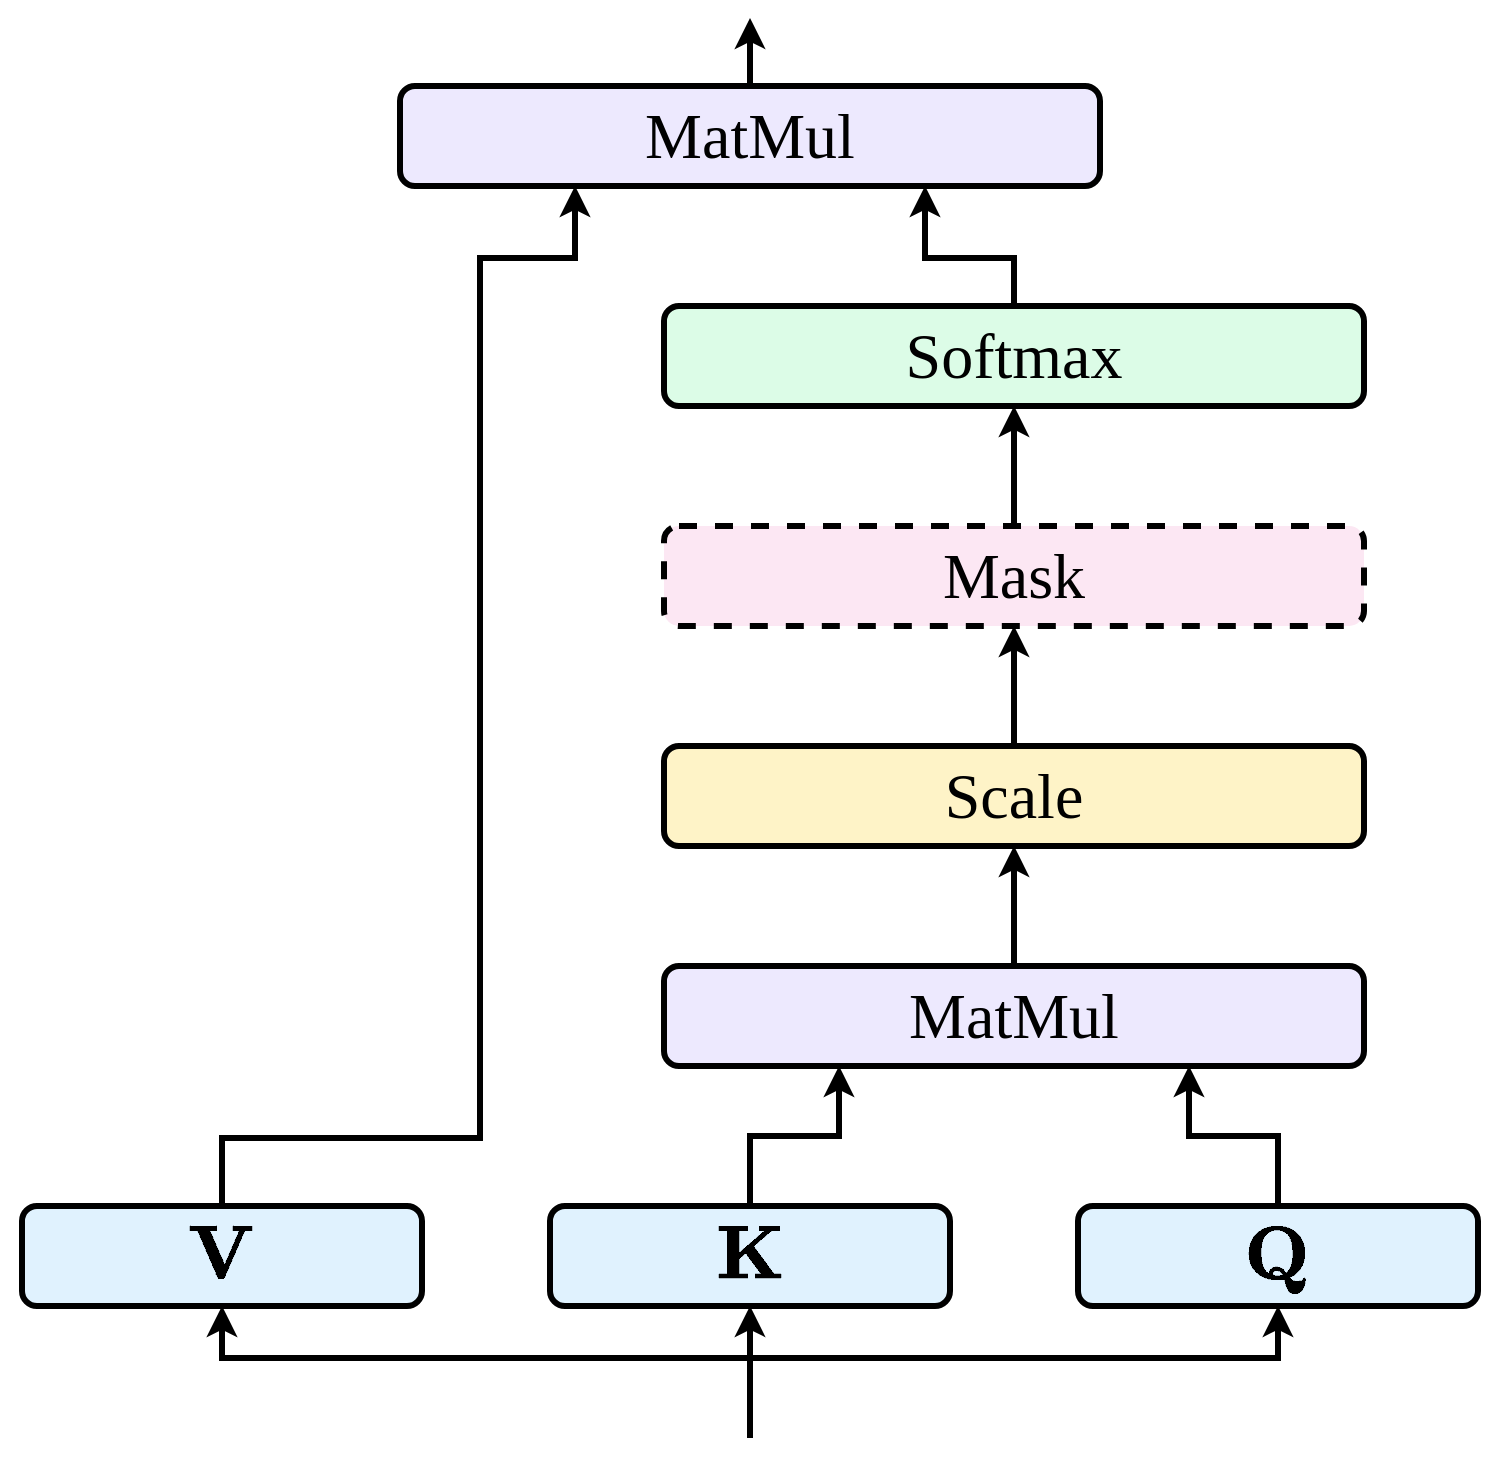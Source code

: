 <mxfile version="21.2.8" type="device">
  <diagram name="Page-1" id="7wAwsUHvS3ezFmTmshoR">
    <mxGraphModel dx="2418" dy="1504" grid="1" gridSize="10" guides="1" tooltips="1" connect="1" arrows="1" fold="1" page="1" pageScale="1" pageWidth="730" pageHeight="730" math="1" shadow="0">
      <root>
        <mxCell id="0" />
        <mxCell id="1" parent="0" />
        <mxCell id="I-xw21H332mC9JsBjaV8-5" value="$$\mathbf{K}$$" style="rounded=1;whiteSpace=wrap;html=1;strokeWidth=3;fillColor=#e0f2fe;fontSize=32;" parent="1" vertex="1">
          <mxGeometry x="265" y="604" width="200" height="50" as="geometry" />
        </mxCell>
        <mxCell id="I-xw21H332mC9JsBjaV8-19" style="edgeStyle=orthogonalEdgeStyle;rounded=0;orthogonalLoop=1;jettySize=auto;html=1;exitX=0.5;exitY=0;exitDx=0;exitDy=0;entryX=0.25;entryY=1;entryDx=0;entryDy=0;strokeWidth=3;" parent="1" source="I-xw21H332mC9JsBjaV8-1" target="I-xw21H332mC9JsBjaV8-17" edge="1">
          <mxGeometry relative="1" as="geometry">
            <Array as="points">
              <mxPoint x="101" y="570" />
              <mxPoint x="230" y="570" />
              <mxPoint x="230" y="130" />
              <mxPoint x="278" y="130" />
            </Array>
          </mxGeometry>
        </mxCell>
        <mxCell id="I-xw21H332mC9JsBjaV8-1" value="$$\mathbf{V}$$" style="rounded=1;whiteSpace=wrap;html=1;strokeWidth=3;fillColor=#e0f2fe;fontSize=32;" parent="1" vertex="1">
          <mxGeometry x="1" y="604" width="200" height="50" as="geometry" />
        </mxCell>
        <mxCell id="I-xw21H332mC9JsBjaV8-8" value="" style="edgeStyle=orthogonalEdgeStyle;rounded=0;orthogonalLoop=1;jettySize=auto;html=1;exitX=0.5;exitY=0;exitDx=0;exitDy=0;entryX=0.25;entryY=1;entryDx=0;entryDy=0;strokeWidth=3;fontSize=32;labelBackgroundColor=default;spacing=-7;" parent="1" source="I-xw21H332mC9JsBjaV8-5" target="I-xw21H332mC9JsBjaV8-7" edge="1">
          <mxGeometry x="-0.002" relative="1" as="geometry">
            <mxPoint as="offset" />
          </mxGeometry>
        </mxCell>
        <mxCell id="I-xw21H332mC9JsBjaV8-10" style="edgeStyle=orthogonalEdgeStyle;rounded=0;orthogonalLoop=1;jettySize=auto;html=1;exitX=0.5;exitY=1;exitDx=0;exitDy=0;startArrow=classic;startFill=1;endArrow=none;endFill=0;strokeWidth=3;" parent="1" source="I-xw21H332mC9JsBjaV8-5" edge="1">
          <mxGeometry relative="1" as="geometry">
            <mxPoint x="365" y="720" as="targetPoint" />
            <mxPoint x="330" y="611" as="sourcePoint" />
            <Array as="points">
              <mxPoint x="365" y="720" />
            </Array>
          </mxGeometry>
        </mxCell>
        <mxCell id="I-xw21H332mC9JsBjaV8-9" style="edgeStyle=orthogonalEdgeStyle;rounded=0;orthogonalLoop=1;jettySize=auto;html=1;exitX=0.5;exitY=0;exitDx=0;exitDy=0;entryX=0.75;entryY=1;entryDx=0;entryDy=0;strokeWidth=3;" parent="1" source="I-xw21H332mC9JsBjaV8-6" target="I-xw21H332mC9JsBjaV8-7" edge="1">
          <mxGeometry relative="1" as="geometry" />
        </mxCell>
        <mxCell id="I-xw21H332mC9JsBjaV8-6" value="$$\mathbf{Q}$$" style="rounded=1;whiteSpace=wrap;html=1;strokeWidth=3;fillColor=#e0f2fe;fontSize=32;" parent="1" vertex="1">
          <mxGeometry x="529" y="604" width="200" height="50" as="geometry" />
        </mxCell>
        <mxCell id="I-xw21H332mC9JsBjaV8-7" value="&lt;font&gt;MatMul&lt;/font&gt;" style="rounded=1;whiteSpace=wrap;html=1;strokeWidth=3;fillColor=#ede9fe;fontSize=32;fontFamily=Tahoma;" parent="1" vertex="1">
          <mxGeometry x="322" y="484" width="350" height="50" as="geometry" />
        </mxCell>
        <mxCell id="I-xw21H332mC9JsBjaV8-14" style="edgeStyle=orthogonalEdgeStyle;rounded=0;orthogonalLoop=1;jettySize=auto;html=1;exitX=0.5;exitY=0;exitDx=0;exitDy=0;entryX=0.5;entryY=1;entryDx=0;entryDy=0;strokeWidth=3;" parent="1" source="I-xw21H332mC9JsBjaV8-11" target="I-xw21H332mC9JsBjaV8-13" edge="1">
          <mxGeometry relative="1" as="geometry" />
        </mxCell>
        <mxCell id="I-xw21H332mC9JsBjaV8-11" value="&lt;font&gt;Scale&lt;/font&gt;" style="rounded=1;whiteSpace=wrap;html=1;strokeWidth=3;fillColor=#fef3c7;fontSize=32;fontFamily=Tahoma;" parent="1" vertex="1">
          <mxGeometry x="322" y="374" width="350" height="50" as="geometry" />
        </mxCell>
        <mxCell id="I-xw21H332mC9JsBjaV8-12" value="" style="edgeStyle=orthogonalEdgeStyle;rounded=0;orthogonalLoop=1;jettySize=auto;html=1;exitX=0.5;exitY=0;exitDx=0;exitDy=0;entryX=0.5;entryY=1;entryDx=0;entryDy=0;strokeWidth=3;fontSize=32;labelBackgroundColor=default;spacing=-7;" parent="1" source="I-xw21H332mC9JsBjaV8-7" target="I-xw21H332mC9JsBjaV8-11" edge="1">
          <mxGeometry x="-0.002" relative="1" as="geometry">
            <mxPoint x="340" y="614" as="sourcePoint" />
            <mxPoint x="339" y="546" as="targetPoint" />
            <mxPoint as="offset" />
          </mxGeometry>
        </mxCell>
        <mxCell id="I-xw21H332mC9JsBjaV8-16" style="edgeStyle=orthogonalEdgeStyle;rounded=0;orthogonalLoop=1;jettySize=auto;html=1;exitX=0.5;exitY=0;exitDx=0;exitDy=0;entryX=0.5;entryY=1;entryDx=0;entryDy=0;strokeWidth=3;" parent="1" source="I-xw21H332mC9JsBjaV8-13" target="I-xw21H332mC9JsBjaV8-15" edge="1">
          <mxGeometry relative="1" as="geometry" />
        </mxCell>
        <mxCell id="I-xw21H332mC9JsBjaV8-13" value="&lt;font&gt;Mask&lt;/font&gt;" style="rounded=1;whiteSpace=wrap;html=1;strokeWidth=3;fillColor=#fce7f3;fontSize=32;fontFamily=Tahoma;dashed=1;" parent="1" vertex="1">
          <mxGeometry x="322" y="264" width="350" height="50" as="geometry" />
        </mxCell>
        <mxCell id="I-xw21H332mC9JsBjaV8-18" style="edgeStyle=orthogonalEdgeStyle;rounded=0;orthogonalLoop=1;jettySize=auto;html=1;exitX=0.5;exitY=0;exitDx=0;exitDy=0;entryX=0.75;entryY=1;entryDx=0;entryDy=0;strokeWidth=3;" parent="1" source="I-xw21H332mC9JsBjaV8-15" target="I-xw21H332mC9JsBjaV8-17" edge="1">
          <mxGeometry relative="1" as="geometry">
            <Array as="points">
              <mxPoint x="497" y="130" />
              <mxPoint x="452" y="130" />
            </Array>
          </mxGeometry>
        </mxCell>
        <mxCell id="I-xw21H332mC9JsBjaV8-15" value="&lt;font&gt;Softmax&lt;/font&gt;" style="rounded=1;whiteSpace=wrap;html=1;strokeWidth=3;fillColor=#dcfce7;fontSize=32;fontFamily=Tahoma;" parent="1" vertex="1">
          <mxGeometry x="322" y="154" width="350" height="50" as="geometry" />
        </mxCell>
        <mxCell id="I-xw21H332mC9JsBjaV8-17" value="&lt;font&gt;MatMul&lt;/font&gt;" style="rounded=1;whiteSpace=wrap;html=1;strokeWidth=3;fillColor=#ede9fe;fontSize=32;fontFamily=Tahoma;" parent="1" vertex="1">
          <mxGeometry x="190" y="44" width="350" height="50" as="geometry" />
        </mxCell>
        <mxCell id="I-xw21H332mC9JsBjaV8-23" style="edgeStyle=orthogonalEdgeStyle;rounded=0;orthogonalLoop=1;jettySize=auto;html=1;startArrow=classic;startFill=1;endArrow=none;endFill=0;strokeWidth=3;exitX=0.5;exitY=1;exitDx=0;exitDy=0;" parent="1" source="I-xw21H332mC9JsBjaV8-1" edge="1">
          <mxGeometry relative="1" as="geometry">
            <mxPoint x="365" y="720" as="targetPoint" />
            <mxPoint x="96" y="654" as="sourcePoint" />
            <Array as="points">
              <mxPoint x="101" y="680" />
              <mxPoint x="365" y="680" />
            </Array>
          </mxGeometry>
        </mxCell>
        <mxCell id="I-xw21H332mC9JsBjaV8-24" style="edgeStyle=orthogonalEdgeStyle;rounded=0;orthogonalLoop=1;jettySize=auto;html=1;startArrow=classic;startFill=1;endArrow=none;endFill=0;strokeWidth=3;exitX=0.5;exitY=1;exitDx=0;exitDy=0;" parent="1" source="I-xw21H332mC9JsBjaV8-6" edge="1">
          <mxGeometry relative="1" as="geometry">
            <mxPoint x="365" y="720" as="targetPoint" />
            <mxPoint x="634" y="654" as="sourcePoint" />
            <Array as="points">
              <mxPoint x="629" y="680" />
              <mxPoint x="365" y="680" />
            </Array>
          </mxGeometry>
        </mxCell>
        <mxCell id="I-xw21H332mC9JsBjaV8-30" value="" style="edgeStyle=orthogonalEdgeStyle;rounded=0;orthogonalLoop=1;jettySize=auto;html=1;exitX=0.5;exitY=0;exitDx=0;exitDy=0;strokeWidth=3;fontSize=32;labelBackgroundColor=default;spacing=-7;" parent="1" source="I-xw21H332mC9JsBjaV8-17" edge="1">
          <mxGeometry x="-0.002" relative="1" as="geometry">
            <mxPoint x="490" y="493" as="sourcePoint" />
            <mxPoint x="365" y="10" as="targetPoint" />
            <mxPoint as="offset" />
          </mxGeometry>
        </mxCell>
      </root>
    </mxGraphModel>
  </diagram>
</mxfile>
